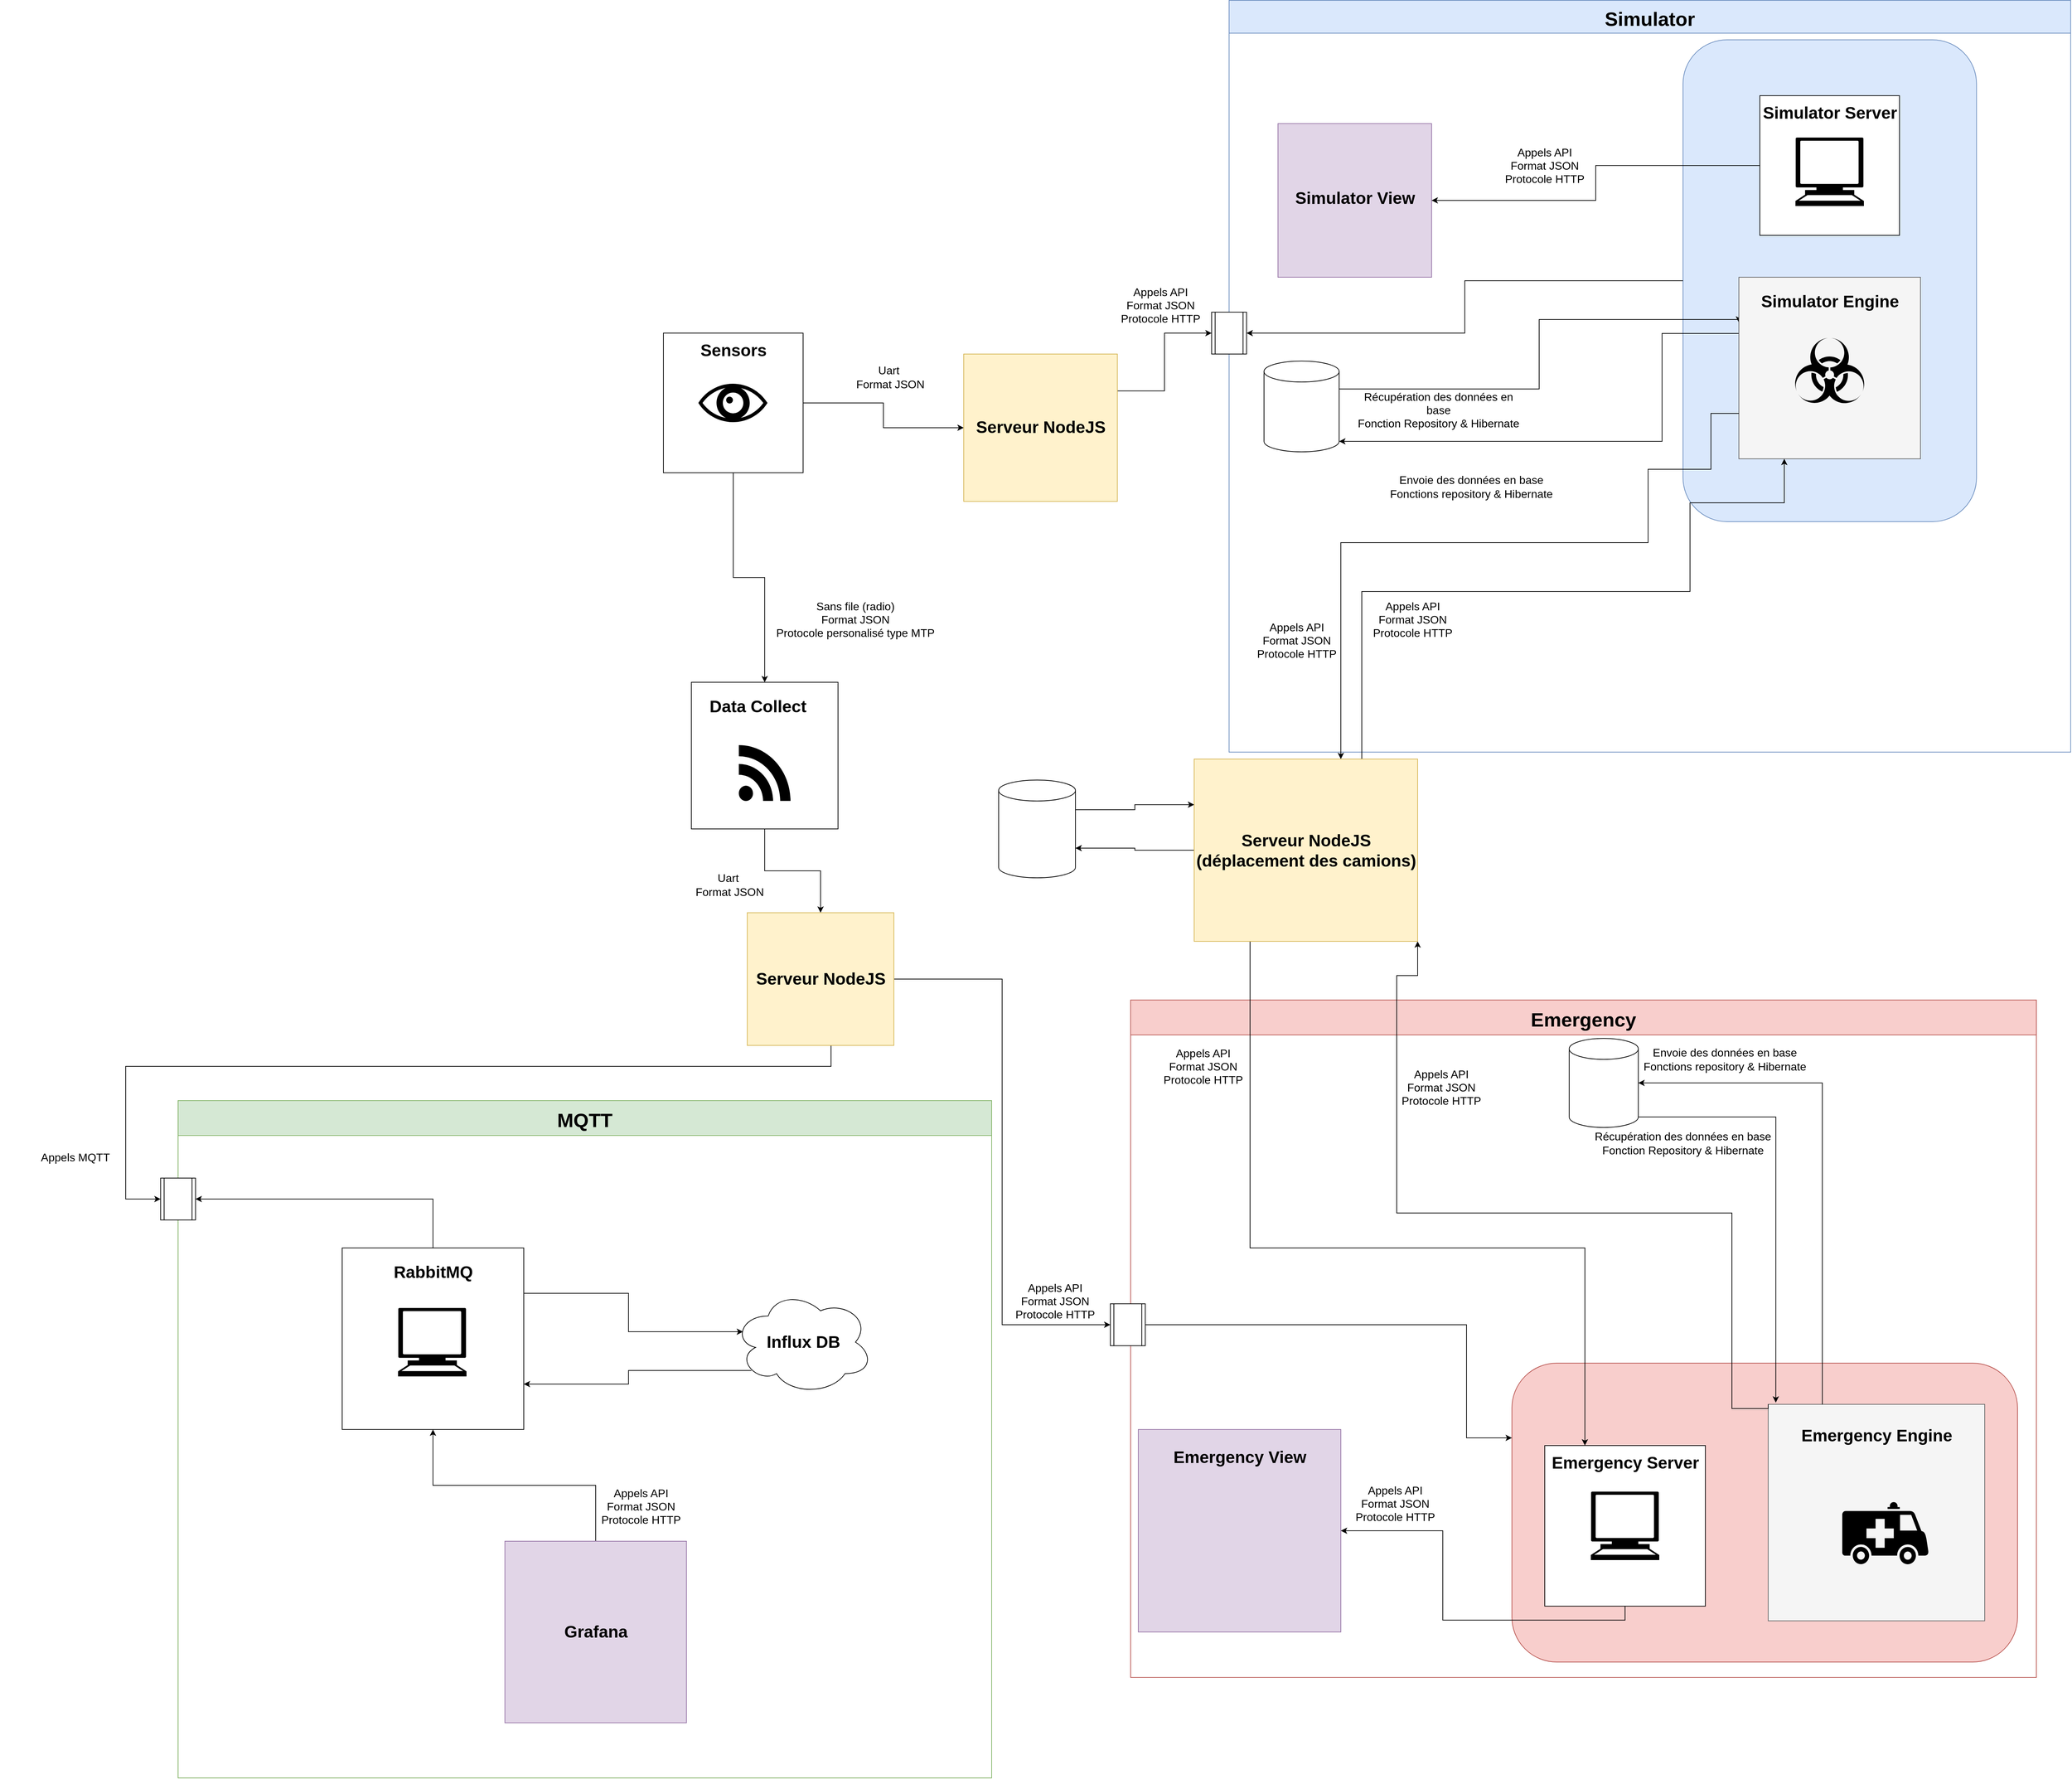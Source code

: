 <mxfile version="14.0.4" type="github">
  <diagram id="p3vPmYisS7ZTwc7BDrno" name="Page-1">
    <mxGraphModel dx="5091" dy="3041" grid="1" gridSize="10" guides="1" tooltips="1" connect="1" arrows="1" fold="1" page="1" pageScale="1" pageWidth="827" pageHeight="1169" math="0" shadow="0" extFonts="Permanent Marker^https://fonts.googleapis.com/css?family=Permanent+Marker">
      <root>
        <mxCell id="0" />
        <mxCell id="1" parent="0" />
        <mxCell id="Op86OD81ZePwcXdHFRyQ-135" value="Emergency" style="swimlane;labelBackgroundColor=none;fillColor=#f8cecc;fontSize=28;strokeColor=#b85450;shadow=0;rounded=0;startSize=50;" parent="1" vertex="1">
          <mxGeometry x="199" y="1165" width="1297" height="970" as="geometry" />
        </mxCell>
        <mxCell id="ubGJzU_Vq-xTvHRX4WS8-17" value="" style="rounded=1;whiteSpace=wrap;html=1;fillColor=#f8cecc;strokeColor=#b85450;" parent="Op86OD81ZePwcXdHFRyQ-135" vertex="1">
          <mxGeometry x="546" y="520" width="724" height="428" as="geometry" />
        </mxCell>
        <mxCell id="Op86OD81ZePwcXdHFRyQ-130" value="Appels API&lt;br style=&quot;font-size: 16px;&quot;&gt;Format JSON&lt;br style=&quot;font-size: 16px;&quot;&gt;Protocole HTTP" style="text;html=1;strokeColor=none;fillColor=none;align=center;verticalAlign=middle;whiteSpace=wrap;rounded=0;fontSize=16;" parent="Op86OD81ZePwcXdHFRyQ-135" vertex="1">
          <mxGeometry x="271" y="711" width="216" height="20" as="geometry" />
        </mxCell>
        <mxCell id="Op86OD81ZePwcXdHFRyQ-114" value="Envoie des données en base&lt;br style=&quot;font-size: 16px;&quot;&gt;Fonctions repository &amp;amp; Hibernate" style="text;html=1;strokeColor=none;fillColor=none;align=center;verticalAlign=middle;whiteSpace=wrap;rounded=0;fontSize=16;" parent="Op86OD81ZePwcXdHFRyQ-135" vertex="1">
          <mxGeometry x="731" y="75" width="240" height="20" as="geometry" />
        </mxCell>
        <mxCell id="ubGJzU_Vq-xTvHRX4WS8-21" style="edgeStyle=orthogonalEdgeStyle;rounded=0;orthogonalLoop=1;jettySize=auto;html=1;exitX=1;exitY=0.5;exitDx=0;exitDy=0;entryX=0;entryY=0.25;entryDx=0;entryDy=0;" parent="Op86OD81ZePwcXdHFRyQ-135" source="Op86OD81ZePwcXdHFRyQ-78" target="ubGJzU_Vq-xTvHRX4WS8-17" edge="1">
          <mxGeometry relative="1" as="geometry">
            <Array as="points">
              <mxPoint x="481" y="465" />
              <mxPoint x="481" y="627" />
            </Array>
          </mxGeometry>
        </mxCell>
        <mxCell id="Op86OD81ZePwcXdHFRyQ-78" value="" style="shape=process;whiteSpace=wrap;html=1;backgroundOutline=1;rotation=0;" parent="Op86OD81ZePwcXdHFRyQ-135" vertex="1">
          <mxGeometry x="-29" y="435" width="50" height="60" as="geometry" />
        </mxCell>
        <mxCell id="Op86OD81ZePwcXdHFRyQ-7" value="" style="shape=cylinder3;whiteSpace=wrap;html=1;boundedLbl=1;backgroundOutline=1;size=15;" parent="Op86OD81ZePwcXdHFRyQ-135" vertex="1">
          <mxGeometry x="628" y="55" width="99" height="127.5" as="geometry" />
        </mxCell>
        <mxCell id="Op86OD81ZePwcXdHFRyQ-113" value="Récupération des données en base&lt;br style=&quot;font-size: 16px;&quot;&gt;Fonction Repository &amp;amp; Hibernate" style="text;html=1;strokeColor=none;fillColor=none;align=center;verticalAlign=middle;whiteSpace=wrap;rounded=0;fontSize=16;" parent="Op86OD81ZePwcXdHFRyQ-135" vertex="1">
          <mxGeometry x="661" y="195" width="260" height="20" as="geometry" />
        </mxCell>
        <mxCell id="8Nmhy1LpH2X3-tH0n8y3-13" value="Appels API&lt;br style=&quot;font-size: 16px&quot;&gt;Format JSON&lt;br&gt;Protocole HTTP" style="text;html=1;strokeColor=none;fillColor=none;align=center;verticalAlign=middle;whiteSpace=wrap;rounded=0;fontSize=16;" parent="Op86OD81ZePwcXdHFRyQ-135" vertex="1">
          <mxGeometry x="362" y="115" width="166" height="20" as="geometry" />
        </mxCell>
        <mxCell id="ubGJzU_Vq-xTvHRX4WS8-8" value="Appels API&lt;br style=&quot;font-size: 16px&quot;&gt;Format JSON&lt;br&gt;Protocole HTTP" style="text;html=1;strokeColor=none;fillColor=none;align=center;verticalAlign=middle;whiteSpace=wrap;rounded=0;fontSize=16;" parent="Op86OD81ZePwcXdHFRyQ-135" vertex="1">
          <mxGeometry x="21" y="85" width="166" height="20" as="geometry" />
        </mxCell>
        <mxCell id="Op86OD81ZePwcXdHFRyQ-11" value="" style="whiteSpace=wrap;html=1;aspect=fixed;fillColor=#e1d5e7;strokeColor=#9673a6;" parent="Op86OD81ZePwcXdHFRyQ-135" vertex="1">
          <mxGeometry x="11" y="615" width="290" height="290" as="geometry" />
        </mxCell>
        <mxCell id="Op86OD81ZePwcXdHFRyQ-52" value="Emergency View" style="text;strokeColor=none;fillColor=none;html=1;fontSize=24;fontStyle=1;verticalAlign=middle;align=center;" parent="Op86OD81ZePwcXdHFRyQ-135" vertex="1">
          <mxGeometry x="106" y="630" width="100" height="50" as="geometry" />
        </mxCell>
        <mxCell id="Op86OD81ZePwcXdHFRyQ-59" style="edgeStyle=orthogonalEdgeStyle;rounded=0;orthogonalLoop=1;jettySize=auto;html=1;exitX=0.5;exitY=1;exitDx=0;exitDy=0;" parent="Op86OD81ZePwcXdHFRyQ-135" source="Op86OD81ZePwcXdHFRyQ-9" target="Op86OD81ZePwcXdHFRyQ-11" edge="1">
          <mxGeometry relative="1" as="geometry" />
        </mxCell>
        <mxCell id="Op86OD81ZePwcXdHFRyQ-72" style="edgeStyle=orthogonalEdgeStyle;rounded=0;orthogonalLoop=1;jettySize=auto;html=1;exitX=1;exitY=1;exitDx=0;exitDy=-15;exitPerimeter=0;entryX=0.035;entryY=-0.008;entryDx=0;entryDy=0;entryPerimeter=0;" parent="Op86OD81ZePwcXdHFRyQ-135" source="Op86OD81ZePwcXdHFRyQ-7" target="Op86OD81ZePwcXdHFRyQ-8" edge="1">
          <mxGeometry relative="1" as="geometry">
            <Array as="points">
              <mxPoint x="924" y="168" />
            </Array>
          </mxGeometry>
        </mxCell>
        <mxCell id="ubGJzU_Vq-xTvHRX4WS8-20" value="" style="group" parent="Op86OD81ZePwcXdHFRyQ-135" vertex="1" connectable="0">
          <mxGeometry x="593" y="579" width="630" height="310" as="geometry" />
        </mxCell>
        <mxCell id="Op86OD81ZePwcXdHFRyQ-8" value="" style="whiteSpace=wrap;html=1;aspect=fixed;fillColor=#f5f5f5;strokeColor=#666666;fontColor=#333333;" parent="ubGJzU_Vq-xTvHRX4WS8-20" vertex="1">
          <mxGeometry x="320" width="310" height="310" as="geometry" />
        </mxCell>
        <mxCell id="Op86OD81ZePwcXdHFRyQ-9" value="" style="whiteSpace=wrap;html=1;aspect=fixed;" parent="ubGJzU_Vq-xTvHRX4WS8-20" vertex="1">
          <mxGeometry y="59" width="230" height="230" as="geometry" />
        </mxCell>
        <mxCell id="Op86OD81ZePwcXdHFRyQ-29" value="" style="shape=mxgraph.signs.tech.computer;html=1;pointerEvents=1;fillColor=#000000;strokeColor=none;verticalLabelPosition=bottom;verticalAlign=top;align=center;" parent="ubGJzU_Vq-xTvHRX4WS8-20" vertex="1">
          <mxGeometry x="66" y="125" width="98" height="98" as="geometry" />
        </mxCell>
        <mxCell id="Op86OD81ZePwcXdHFRyQ-21" value="Emergency Server" style="text;strokeColor=none;fillColor=none;html=1;fontSize=24;fontStyle=1;verticalAlign=middle;align=center;" parent="ubGJzU_Vq-xTvHRX4WS8-20" vertex="1">
          <mxGeometry x="65" y="59" width="100" height="50" as="geometry" />
        </mxCell>
        <mxCell id="Op86OD81ZePwcXdHFRyQ-28" value="" style="shape=mxgraph.signs.transportation.ambulance;html=1;pointerEvents=1;fillColor=#000000;strokeColor=none;verticalLabelPosition=bottom;verticalAlign=top;align=center;" parent="ubGJzU_Vq-xTvHRX4WS8-20" vertex="1">
          <mxGeometry x="426" y="140" width="124" height="89" as="geometry" />
        </mxCell>
        <mxCell id="Op86OD81ZePwcXdHFRyQ-23" value="Emergency Engine" style="text;strokeColor=none;fillColor=none;html=1;fontSize=24;fontStyle=1;verticalAlign=middle;align=center;" parent="ubGJzU_Vq-xTvHRX4WS8-20" vertex="1">
          <mxGeometry x="425" y="20" width="100" height="50" as="geometry" />
        </mxCell>
        <mxCell id="Op86OD81ZePwcXdHFRyQ-57" style="edgeStyle=orthogonalEdgeStyle;rounded=0;orthogonalLoop=1;jettySize=auto;html=1;exitX=0.25;exitY=0;exitDx=0;exitDy=0;entryX=1;entryY=0.5;entryDx=0;entryDy=0;entryPerimeter=0;" parent="Op86OD81ZePwcXdHFRyQ-135" source="Op86OD81ZePwcXdHFRyQ-8" target="Op86OD81ZePwcXdHFRyQ-7" edge="1">
          <mxGeometry relative="1" as="geometry" />
        </mxCell>
        <mxCell id="Op86OD81ZePwcXdHFRyQ-128" value="Simulator" style="swimlane;fontSize=28;startSize=47;labelBackgroundColor=none;strokeColor=#6c8ebf;fillColor=#dae8fc;" parent="1" vertex="1">
          <mxGeometry x="340" y="-266.5" width="1205.13" height="1076.5" as="geometry" />
        </mxCell>
        <mxCell id="ubGJzU_Vq-xTvHRX4WS8-23" value="" style="rounded=1;whiteSpace=wrap;html=1;rotation=-90;fillColor=#dae8fc;strokeColor=#6c8ebf;" parent="Op86OD81ZePwcXdHFRyQ-128" vertex="1">
          <mxGeometry x="515.13" y="191.37" width="690" height="420.25" as="geometry" />
        </mxCell>
        <mxCell id="Op86OD81ZePwcXdHFRyQ-110" value="Récupération des données en base&lt;br style=&quot;font-size: 16px;&quot;&gt;Fonction Repository &amp;amp; Hibernate" style="text;html=1;strokeColor=none;fillColor=none;align=center;verticalAlign=middle;whiteSpace=wrap;rounded=0;fontSize=16;" parent="Op86OD81ZePwcXdHFRyQ-128" vertex="1">
          <mxGeometry x="180" y="576.5" width="240" height="20" as="geometry" />
        </mxCell>
        <mxCell id="Op86OD81ZePwcXdHFRyQ-5" value="" style="shape=cylinder3;whiteSpace=wrap;html=1;boundedLbl=1;backgroundOutline=1;size=15;" parent="Op86OD81ZePwcXdHFRyQ-128" vertex="1">
          <mxGeometry x="50" y="516.5" width="107.59" height="130" as="geometry" />
        </mxCell>
        <mxCell id="Op86OD81ZePwcXdHFRyQ-126" value="Appels API&lt;br style=&quot;font-size: 16px&quot;&gt;Format JSON&lt;br&gt;Protocole HTTP" style="text;html=1;strokeColor=none;fillColor=none;align=center;verticalAlign=middle;whiteSpace=wrap;rounded=0;fontSize=16;" parent="Op86OD81ZePwcXdHFRyQ-128" vertex="1">
          <mxGeometry x="370" y="226.5" width="164" height="20" as="geometry" />
        </mxCell>
        <mxCell id="Op86OD81ZePwcXdHFRyQ-111" value="Envoie des données en base&lt;br style=&quot;font-size: 16px;&quot;&gt;Fonctions repository &amp;amp; Hibernate" style="text;html=1;strokeColor=none;fillColor=none;align=center;verticalAlign=middle;whiteSpace=wrap;rounded=0;fontSize=16;" parent="Op86OD81ZePwcXdHFRyQ-128" vertex="1">
          <mxGeometry x="220" y="686.5" width="254" height="20" as="geometry" />
        </mxCell>
        <mxCell id="8Nmhy1LpH2X3-tH0n8y3-11" value="Appels API&lt;br style=&quot;font-size: 16px&quot;&gt;Format JSON&lt;br&gt;Protocole HTTP" style="text;html=1;strokeColor=none;fillColor=none;align=center;verticalAlign=middle;whiteSpace=wrap;rounded=0;fontSize=16;" parent="Op86OD81ZePwcXdHFRyQ-128" vertex="1">
          <mxGeometry x="14" y="906.5" width="166" height="20" as="geometry" />
        </mxCell>
        <mxCell id="ubGJzU_Vq-xTvHRX4WS8-5" value="Appels API&lt;br style=&quot;font-size: 16px&quot;&gt;Format JSON&lt;br&gt;Protocole HTTP" style="text;html=1;strokeColor=none;fillColor=none;align=center;verticalAlign=middle;whiteSpace=wrap;rounded=0;fontSize=16;" parent="Op86OD81ZePwcXdHFRyQ-128" vertex="1">
          <mxGeometry x="180" y="876.5" width="166" height="20" as="geometry" />
        </mxCell>
        <mxCell id="Op86OD81ZePwcXdHFRyQ-71" style="edgeStyle=orthogonalEdgeStyle;rounded=0;orthogonalLoop=1;jettySize=auto;html=1;exitX=1;exitY=0;exitDx=0;exitDy=40;exitPerimeter=0;entryX=0;entryY=0.25;entryDx=0;entryDy=0;" parent="Op86OD81ZePwcXdHFRyQ-128" source="Op86OD81ZePwcXdHFRyQ-5" target="ubGJzU_Vq-xTvHRX4WS8-28" edge="1">
          <mxGeometry relative="1" as="geometry">
            <Array as="points">
              <mxPoint x="444" y="557" />
              <mxPoint x="444" y="457" />
              <mxPoint x="730" y="457" />
            </Array>
          </mxGeometry>
        </mxCell>
        <mxCell id="Op86OD81ZePwcXdHFRyQ-63" style="edgeStyle=orthogonalEdgeStyle;rounded=0;orthogonalLoop=1;jettySize=auto;html=1;exitX=0;exitY=0.25;exitDx=0;exitDy=0;entryX=1;entryY=1;entryDx=0;entryDy=-15;entryPerimeter=0;" parent="Op86OD81ZePwcXdHFRyQ-128" source="Op86OD81ZePwcXdHFRyQ-6" target="Op86OD81ZePwcXdHFRyQ-5" edge="1">
          <mxGeometry relative="1" as="geometry">
            <Array as="points">
              <mxPoint x="730" y="477" />
              <mxPoint x="620" y="477" />
              <mxPoint x="620" y="632" />
            </Array>
          </mxGeometry>
        </mxCell>
        <mxCell id="ubGJzU_Vq-xTvHRX4WS8-22" value="" style="group" parent="Op86OD81ZePwcXdHFRyQ-128" vertex="1" connectable="0">
          <mxGeometry x="730" y="396.5" width="260" height="260" as="geometry" />
        </mxCell>
        <mxCell id="Op86OD81ZePwcXdHFRyQ-6" value="" style="whiteSpace=wrap;html=1;aspect=fixed;fillColor=#f5f5f5;strokeColor=#666666;fontColor=#333333;" parent="ubGJzU_Vq-xTvHRX4WS8-22" vertex="1">
          <mxGeometry width="260" height="260" as="geometry" />
        </mxCell>
        <mxCell id="Op86OD81ZePwcXdHFRyQ-32" value="" style="shape=mxgraph.signs.safety.biohazard;html=1;pointerEvents=1;fillColor=#000000;strokeColor=none;verticalLabelPosition=bottom;verticalAlign=top;align=center;" parent="ubGJzU_Vq-xTvHRX4WS8-22" vertex="1">
          <mxGeometry x="77" y="87" width="106" height="97" as="geometry" />
        </mxCell>
        <mxCell id="Op86OD81ZePwcXdHFRyQ-22" value="Simulator Engine" style="text;strokeColor=none;fillColor=none;html=1;fontSize=24;fontStyle=1;verticalAlign=middle;align=center;" parent="ubGJzU_Vq-xTvHRX4WS8-22" vertex="1">
          <mxGeometry x="80" y="10" width="100" height="50" as="geometry" />
        </mxCell>
        <mxCell id="ubGJzU_Vq-xTvHRX4WS8-24" value="" style="whiteSpace=wrap;html=1;aspect=fixed;" parent="ubGJzU_Vq-xTvHRX4WS8-22" vertex="1">
          <mxGeometry x="30" y="-260" width="200" height="200" as="geometry" />
        </mxCell>
        <mxCell id="ubGJzU_Vq-xTvHRX4WS8-25" value="" style="shape=mxgraph.signs.tech.computer;html=1;pointerEvents=1;fillColor=#000000;strokeColor=none;verticalLabelPosition=bottom;verticalAlign=top;align=center;" parent="ubGJzU_Vq-xTvHRX4WS8-22" vertex="1">
          <mxGeometry x="81" y="-200" width="98" height="98" as="geometry" />
        </mxCell>
        <mxCell id="ubGJzU_Vq-xTvHRX4WS8-26" value="Simulator Server" style="text;strokeColor=none;fillColor=none;html=1;fontSize=24;fontStyle=1;verticalAlign=middle;align=center;" parent="ubGJzU_Vq-xTvHRX4WS8-22" vertex="1">
          <mxGeometry x="80" y="-260" width="100" height="50" as="geometry" />
        </mxCell>
        <mxCell id="ubGJzU_Vq-xTvHRX4WS8-27" value="" style="group" parent="ubGJzU_Vq-xTvHRX4WS8-22" vertex="1" connectable="0">
          <mxGeometry width="260" height="260" as="geometry" />
        </mxCell>
        <mxCell id="ubGJzU_Vq-xTvHRX4WS8-31" value="" style="group" parent="ubGJzU_Vq-xTvHRX4WS8-27" vertex="1" connectable="0">
          <mxGeometry width="260" height="260" as="geometry" />
        </mxCell>
        <mxCell id="ubGJzU_Vq-xTvHRX4WS8-28" value="" style="whiteSpace=wrap;html=1;aspect=fixed;fillColor=#f5f5f5;strokeColor=#666666;fontColor=#333333;" parent="ubGJzU_Vq-xTvHRX4WS8-31" vertex="1">
          <mxGeometry width="260" height="260" as="geometry" />
        </mxCell>
        <mxCell id="ubGJzU_Vq-xTvHRX4WS8-29" value="" style="shape=mxgraph.signs.safety.biohazard;html=1;pointerEvents=1;fillColor=#000000;strokeColor=none;verticalLabelPosition=bottom;verticalAlign=top;align=center;" parent="ubGJzU_Vq-xTvHRX4WS8-31" vertex="1">
          <mxGeometry x="77" y="87" width="106" height="97" as="geometry" />
        </mxCell>
        <mxCell id="ubGJzU_Vq-xTvHRX4WS8-30" value="Simulator Engine" style="text;strokeColor=none;fillColor=none;html=1;fontSize=24;fontStyle=1;verticalAlign=middle;align=center;" parent="ubGJzU_Vq-xTvHRX4WS8-31" vertex="1">
          <mxGeometry x="80" y="10" width="100" height="50" as="geometry" />
        </mxCell>
        <mxCell id="Op86OD81ZePwcXdHFRyQ-3" value="" style="whiteSpace=wrap;html=1;aspect=fixed;" parent="Op86OD81ZePwcXdHFRyQ-128" vertex="1">
          <mxGeometry x="760" y="136.5" width="200" height="200" as="geometry" />
        </mxCell>
        <mxCell id="Op86OD81ZePwcXdHFRyQ-31" value="" style="shape=mxgraph.signs.tech.computer;html=1;pointerEvents=1;fillColor=#000000;strokeColor=none;verticalLabelPosition=bottom;verticalAlign=top;align=center;" parent="Op86OD81ZePwcXdHFRyQ-128" vertex="1">
          <mxGeometry x="811" y="196.5" width="98" height="98" as="geometry" />
        </mxCell>
        <mxCell id="Op86OD81ZePwcXdHFRyQ-20" value="Simulator Server" style="text;strokeColor=none;fillColor=none;html=1;fontSize=24;fontStyle=1;verticalAlign=middle;align=center;" parent="Op86OD81ZePwcXdHFRyQ-128" vertex="1">
          <mxGeometry x="810" y="136.5" width="100" height="50" as="geometry" />
        </mxCell>
        <mxCell id="Op86OD81ZePwcXdHFRyQ-34" style="edgeStyle=orthogonalEdgeStyle;rounded=0;orthogonalLoop=1;jettySize=auto;html=1;exitX=0.5;exitY=1;exitDx=0;exitDy=0;" parent="1" source="Op86OD81ZePwcXdHFRyQ-1" target="Op86OD81ZePwcXdHFRyQ-2" edge="1">
          <mxGeometry relative="1" as="geometry" />
        </mxCell>
        <mxCell id="Op86OD81ZePwcXdHFRyQ-65" style="edgeStyle=orthogonalEdgeStyle;rounded=0;orthogonalLoop=1;jettySize=auto;html=1;exitX=1;exitY=0.5;exitDx=0;exitDy=0;entryX=0;entryY=0.5;entryDx=0;entryDy=0;" parent="1" source="Op86OD81ZePwcXdHFRyQ-1" target="Op86OD81ZePwcXdHFRyQ-95" edge="1">
          <mxGeometry relative="1" as="geometry">
            <mxPoint x="270" y="215" as="targetPoint" />
          </mxGeometry>
        </mxCell>
        <mxCell id="Op86OD81ZePwcXdHFRyQ-1" value="" style="whiteSpace=wrap;html=1;aspect=fixed;" parent="1" vertex="1">
          <mxGeometry x="-470" y="210" width="200" height="200" as="geometry" />
        </mxCell>
        <mxCell id="Op86OD81ZePwcXdHFRyQ-53" style="edgeStyle=orthogonalEdgeStyle;rounded=0;orthogonalLoop=1;jettySize=auto;html=1;exitX=1;exitY=0.5;exitDx=0;exitDy=0;entryX=0;entryY=0.5;entryDx=0;entryDy=0;" parent="1" source="Op86OD81ZePwcXdHFRyQ-91" target="Op86OD81ZePwcXdHFRyQ-78" edge="1">
          <mxGeometry relative="1" as="geometry" />
        </mxCell>
        <mxCell id="Op86OD81ZePwcXdHFRyQ-60" style="edgeStyle=orthogonalEdgeStyle;rounded=0;orthogonalLoop=1;jettySize=auto;html=1;exitX=0.5;exitY=1;exitDx=0;exitDy=0;entryX=0.5;entryY=0;entryDx=0;entryDy=0;" parent="1" source="Op86OD81ZePwcXdHFRyQ-2" target="Op86OD81ZePwcXdHFRyQ-91" edge="1">
          <mxGeometry relative="1" as="geometry">
            <mxPoint x="-350" y="1260" as="targetPoint" />
          </mxGeometry>
        </mxCell>
        <mxCell id="Op86OD81ZePwcXdHFRyQ-2" value="" style="whiteSpace=wrap;html=1;aspect=fixed;" parent="1" vertex="1">
          <mxGeometry x="-430" y="710" width="210" height="210" as="geometry" />
        </mxCell>
        <mxCell id="Op86OD81ZePwcXdHFRyQ-4" value="" style="whiteSpace=wrap;html=1;aspect=fixed;fillColor=#e1d5e7;strokeColor=#9673a6;" parent="1" vertex="1">
          <mxGeometry x="410" y="-90" width="220" height="220" as="geometry" />
        </mxCell>
        <mxCell id="Op86OD81ZePwcXdHFRyQ-81" style="edgeStyle=orthogonalEdgeStyle;rounded=0;orthogonalLoop=1;jettySize=auto;html=1;exitX=0.5;exitY=0;exitDx=0;exitDy=0;entryX=0;entryY=0.5;entryDx=0;entryDy=0;" parent="1" source="Op86OD81ZePwcXdHFRyQ-13" target="Op86OD81ZePwcXdHFRyQ-137" edge="1">
          <mxGeometry relative="1" as="geometry" />
        </mxCell>
        <mxCell id="Op86OD81ZePwcXdHFRyQ-83" style="edgeStyle=orthogonalEdgeStyle;rounded=0;orthogonalLoop=1;jettySize=auto;html=1;exitX=1;exitY=0.25;exitDx=0;exitDy=0;entryX=0.07;entryY=0.4;entryDx=0;entryDy=0;entryPerimeter=0;" parent="1" source="Op86OD81ZePwcXdHFRyQ-13" target="Op86OD81ZePwcXdHFRyQ-14" edge="1">
          <mxGeometry relative="1" as="geometry" />
        </mxCell>
        <mxCell id="Op86OD81ZePwcXdHFRyQ-13" value="" style="whiteSpace=wrap;html=1;aspect=fixed;" parent="1" vertex="1">
          <mxGeometry x="-930" y="1520" width="260" height="260" as="geometry" />
        </mxCell>
        <mxCell id="Op86OD81ZePwcXdHFRyQ-120" style="edgeStyle=orthogonalEdgeStyle;rounded=0;orthogonalLoop=1;jettySize=auto;html=1;exitX=0.13;exitY=0.77;exitDx=0;exitDy=0;exitPerimeter=0;entryX=1;entryY=0.75;entryDx=0;entryDy=0;" parent="1" source="Op86OD81ZePwcXdHFRyQ-14" target="Op86OD81ZePwcXdHFRyQ-13" edge="1">
          <mxGeometry relative="1" as="geometry" />
        </mxCell>
        <mxCell id="Op86OD81ZePwcXdHFRyQ-14" value="" style="ellipse;shape=cloud;whiteSpace=wrap;html=1;" parent="1" vertex="1">
          <mxGeometry x="-370" y="1580" width="200" height="150" as="geometry" />
        </mxCell>
        <mxCell id="Op86OD81ZePwcXdHFRyQ-17" value="Sensors" style="text;strokeColor=none;fillColor=none;html=1;fontSize=24;fontStyle=1;verticalAlign=middle;align=center;" parent="1" vertex="1">
          <mxGeometry x="-420" y="210" width="100" height="50" as="geometry" />
        </mxCell>
        <mxCell id="Op86OD81ZePwcXdHFRyQ-18" value="Data Collect" style="text;strokeColor=none;fillColor=none;html=1;fontSize=24;fontStyle=1;verticalAlign=middle;align=center;" parent="1" vertex="1">
          <mxGeometry x="-385" y="720" width="100" height="50" as="geometry" />
        </mxCell>
        <mxCell id="Op86OD81ZePwcXdHFRyQ-19" value="Simulator View" style="text;strokeColor=none;fillColor=none;html=1;fontSize=24;fontStyle=1;verticalAlign=middle;align=center;" parent="1" vertex="1">
          <mxGeometry x="470" y="-8.5" width="100" height="50" as="geometry" />
        </mxCell>
        <mxCell id="Op86OD81ZePwcXdHFRyQ-30" value="" style="shape=mxgraph.signs.healthcare.eye;html=1;pointerEvents=1;fillColor=#000000;strokeColor=none;verticalLabelPosition=bottom;verticalAlign=top;align=center;" parent="1" vertex="1">
          <mxGeometry x="-420" y="282.5" width="99" height="55" as="geometry" />
        </mxCell>
        <mxCell id="Op86OD81ZePwcXdHFRyQ-33" value="" style="shape=mxgraph.signs.tech.rss;html=1;pointerEvents=1;fillColor=#000000;strokeColor=none;verticalLabelPosition=bottom;verticalAlign=top;align=center;" parent="1" vertex="1">
          <mxGeometry x="-362" y="800" width="74" height="80" as="geometry" />
        </mxCell>
        <mxCell id="ubGJzU_Vq-xTvHRX4WS8-3" style="edgeStyle=orthogonalEdgeStyle;rounded=0;orthogonalLoop=1;jettySize=auto;html=1;exitX=0;exitY=0;exitDx=0;exitDy=0;entryX=1;entryY=1;entryDx=0;entryDy=0;" parent="1" source="Op86OD81ZePwcXdHFRyQ-8" target="8Nmhy1LpH2X3-tH0n8y3-7" edge="1">
          <mxGeometry relative="1" as="geometry">
            <Array as="points">
              <mxPoint x="1112" y="1750" />
              <mxPoint x="1060" y="1750" />
              <mxPoint x="1060" y="1470" />
              <mxPoint x="580" y="1470" />
              <mxPoint x="580" y="1130" />
              <mxPoint x="610" y="1130" />
            </Array>
          </mxGeometry>
        </mxCell>
        <mxCell id="Op86OD81ZePwcXdHFRyQ-68" style="edgeStyle=orthogonalEdgeStyle;rounded=0;orthogonalLoop=1;jettySize=auto;html=1;exitX=0;exitY=0.5;exitDx=0;exitDy=0;" parent="1" source="Op86OD81ZePwcXdHFRyQ-3" target="Op86OD81ZePwcXdHFRyQ-4" edge="1">
          <mxGeometry relative="1" as="geometry" />
        </mxCell>
        <mxCell id="Op86OD81ZePwcXdHFRyQ-64" style="edgeStyle=orthogonalEdgeStyle;rounded=0;orthogonalLoop=1;jettySize=auto;html=1;exitX=0;exitY=0;exitDx=0;exitDy=0;" parent="1" source="Op86OD81ZePwcXdHFRyQ-76" edge="1">
          <mxGeometry relative="1" as="geometry">
            <mxPoint x="340" y="210" as="targetPoint" />
            <Array as="points" />
          </mxGeometry>
        </mxCell>
        <mxCell id="8Nmhy1LpH2X3-tH0n8y3-10" style="edgeStyle=orthogonalEdgeStyle;rounded=0;orthogonalLoop=1;jettySize=auto;html=1;exitX=0;exitY=0.75;exitDx=0;exitDy=0;" parent="1" source="Op86OD81ZePwcXdHFRyQ-6" target="8Nmhy1LpH2X3-tH0n8y3-7" edge="1">
          <mxGeometry relative="1" as="geometry">
            <Array as="points">
              <mxPoint x="1030" y="325" />
              <mxPoint x="1030" y="405" />
              <mxPoint x="940" y="405" />
              <mxPoint x="940" y="510" />
              <mxPoint x="500" y="510" />
            </Array>
          </mxGeometry>
        </mxCell>
        <mxCell id="Op86OD81ZePwcXdHFRyQ-76" value="" style="shape=process;whiteSpace=wrap;html=1;backgroundOutline=1;rotation=0;" parent="1" vertex="1">
          <mxGeometry x="315" y="180" width="50" height="60" as="geometry" />
        </mxCell>
        <mxCell id="Op86OD81ZePwcXdHFRyQ-84" style="edgeStyle=orthogonalEdgeStyle;rounded=0;orthogonalLoop=1;jettySize=auto;html=1;exitX=0.5;exitY=0;exitDx=0;exitDy=0;entryX=0.5;entryY=1;entryDx=0;entryDy=0;" parent="1" source="Op86OD81ZePwcXdHFRyQ-80" target="Op86OD81ZePwcXdHFRyQ-13" edge="1">
          <mxGeometry relative="1" as="geometry" />
        </mxCell>
        <mxCell id="Op86OD81ZePwcXdHFRyQ-80" value="" style="whiteSpace=wrap;html=1;aspect=fixed;fillColor=#e1d5e7;strokeColor=#9673a6;" parent="1" vertex="1">
          <mxGeometry x="-697" y="1940" width="260" height="260" as="geometry" />
        </mxCell>
        <mxCell id="Op86OD81ZePwcXdHFRyQ-85" value="RabbitMQ" style="text;strokeColor=none;fillColor=none;html=1;fontSize=24;fontStyle=1;verticalAlign=middle;align=center;" parent="1" vertex="1">
          <mxGeometry x="-850.0" y="1530" width="100" height="50" as="geometry" />
        </mxCell>
        <mxCell id="Op86OD81ZePwcXdHFRyQ-86" value="Grafana" style="text;strokeColor=none;fillColor=none;html=1;fontSize=24;fontStyle=1;verticalAlign=middle;align=center;" parent="1" vertex="1">
          <mxGeometry x="-617.0" y="2045" width="100" height="50" as="geometry" />
        </mxCell>
        <mxCell id="Op86OD81ZePwcXdHFRyQ-87" value="Influx DB" style="text;strokeColor=none;fillColor=none;html=1;fontSize=24;fontStyle=1;verticalAlign=middle;align=center;" parent="1" vertex="1">
          <mxGeometry x="-320.0" y="1630" width="100" height="50" as="geometry" />
        </mxCell>
        <mxCell id="Op86OD81ZePwcXdHFRyQ-89" value="" style="shape=mxgraph.signs.tech.computer;html=1;pointerEvents=1;fillColor=#000000;strokeColor=none;verticalLabelPosition=bottom;verticalAlign=top;align=center;" parent="1" vertex="1">
          <mxGeometry x="-850" y="1606" width="98" height="98" as="geometry" />
        </mxCell>
        <mxCell id="Op86OD81ZePwcXdHFRyQ-94" style="edgeStyle=orthogonalEdgeStyle;rounded=0;orthogonalLoop=1;jettySize=auto;html=1;exitX=0.5;exitY=1;exitDx=0;exitDy=0;entryX=1;entryY=0.5;entryDx=0;entryDy=0;" parent="1" source="Op86OD81ZePwcXdHFRyQ-91" target="Op86OD81ZePwcXdHFRyQ-137" edge="1">
          <mxGeometry relative="1" as="geometry">
            <mxPoint x="-1290" y="1540" as="targetPoint" />
            <Array as="points">
              <mxPoint x="-230" y="1260" />
              <mxPoint x="-1240" y="1260" />
              <mxPoint x="-1240" y="1450" />
            </Array>
          </mxGeometry>
        </mxCell>
        <mxCell id="Op86OD81ZePwcXdHFRyQ-91" value="" style="rounded=0;whiteSpace=wrap;html=1;fillColor=#fff2cc;strokeColor=#d6b656;" parent="1" vertex="1">
          <mxGeometry x="-350" y="1040" width="210" height="190" as="geometry" />
        </mxCell>
        <mxCell id="Op86OD81ZePwcXdHFRyQ-93" value="Serveur NodeJS" style="text;strokeColor=none;fillColor=none;html=1;fontSize=24;fontStyle=1;verticalAlign=middle;align=center;" parent="1" vertex="1">
          <mxGeometry x="-295" y="1110" width="100" height="50" as="geometry" />
        </mxCell>
        <mxCell id="Op86OD81ZePwcXdHFRyQ-97" style="edgeStyle=orthogonalEdgeStyle;rounded=0;orthogonalLoop=1;jettySize=auto;html=1;exitX=1;exitY=0.25;exitDx=0;exitDy=0;entryX=0;entryY=0.5;entryDx=0;entryDy=0;" parent="1" source="Op86OD81ZePwcXdHFRyQ-95" target="Op86OD81ZePwcXdHFRyQ-76" edge="1">
          <mxGeometry relative="1" as="geometry" />
        </mxCell>
        <mxCell id="Op86OD81ZePwcXdHFRyQ-95" value="" style="rounded=0;whiteSpace=wrap;html=1;fillColor=#fff2cc;strokeColor=#d6b656;" parent="1" vertex="1">
          <mxGeometry x="-40" y="240" width="220" height="211" as="geometry" />
        </mxCell>
        <mxCell id="Op86OD81ZePwcXdHFRyQ-96" value="Serveur NodeJS" style="text;strokeColor=none;fillColor=none;html=1;fontSize=24;fontStyle=1;verticalAlign=middle;align=center;" parent="1" vertex="1">
          <mxGeometry x="20" y="320" width="100" height="50" as="geometry" />
        </mxCell>
        <mxCell id="Op86OD81ZePwcXdHFRyQ-99" value="Uart&amp;nbsp;&lt;br style=&quot;font-size: 16px&quot;&gt;Format JSON" style="text;html=1;strokeColor=none;fillColor=none;align=center;verticalAlign=middle;whiteSpace=wrap;rounded=0;fontSize=16;" parent="1" vertex="1">
          <mxGeometry x="-450" y="990" width="150" height="20" as="geometry" />
        </mxCell>
        <mxCell id="Op86OD81ZePwcXdHFRyQ-100" value="&lt;font style=&quot;font-size: 16px&quot;&gt;Sans file (radio)&lt;br&gt;Format JSON&lt;br&gt;Protocole personalisé type MTP&lt;/font&gt;" style="text;html=1;strokeColor=none;fillColor=none;align=center;verticalAlign=middle;whiteSpace=wrap;rounded=0;" parent="1" vertex="1">
          <mxGeometry x="-320" y="610" width="250" height="20" as="geometry" />
        </mxCell>
        <mxCell id="Op86OD81ZePwcXdHFRyQ-108" value="Appels API&lt;br style=&quot;font-size: 16px&quot;&gt;Format JSON&lt;br&gt;Protocole HTTP" style="text;html=1;strokeColor=none;fillColor=none;align=center;verticalAlign=middle;whiteSpace=wrap;rounded=0;fontSize=16;" parent="1" vertex="1">
          <mxGeometry x="160" y="160" width="164" height="20" as="geometry" />
        </mxCell>
        <mxCell id="Op86OD81ZePwcXdHFRyQ-123" value="Uart&amp;nbsp;&lt;br style=&quot;font-size: 16px&quot;&gt;Format JSON" style="text;html=1;strokeColor=none;fillColor=none;align=center;verticalAlign=middle;whiteSpace=wrap;rounded=0;fontSize=16;" parent="1" vertex="1">
          <mxGeometry x="-220" y="262.5" width="150" height="20" as="geometry" />
        </mxCell>
        <mxCell id="Op86OD81ZePwcXdHFRyQ-131" value="Appels API&lt;br style=&quot;font-size: 16px&quot;&gt;Format JSON&lt;br&gt;Protocole HTTP" style="text;html=1;strokeColor=none;fillColor=none;align=center;verticalAlign=middle;whiteSpace=wrap;rounded=0;fontSize=16;" parent="1" vertex="1">
          <mxGeometry x="-17" y="1586" width="216" height="20" as="geometry" />
        </mxCell>
        <mxCell id="Op86OD81ZePwcXdHFRyQ-136" value="MQTT" style="swimlane;labelBackgroundColor=none;fillColor=#d5e8d4;fontSize=28;strokeColor=#82b366;shadow=0;rounded=0;startSize=50;" parent="1" vertex="1">
          <mxGeometry x="-1165" y="1309" width="1165" height="970" as="geometry" />
        </mxCell>
        <mxCell id="Op86OD81ZePwcXdHFRyQ-138" value="Appels API&lt;br style=&quot;font-size: 16px&quot;&gt;Format JSON&lt;br&gt;Protocole HTTP" style="text;html=1;strokeColor=none;fillColor=none;align=center;verticalAlign=middle;whiteSpace=wrap;rounded=0;fontSize=16;" parent="Op86OD81ZePwcXdHFRyQ-136" vertex="1">
          <mxGeometry x="555" y="571" width="216" height="20" as="geometry" />
        </mxCell>
        <mxCell id="Op86OD81ZePwcXdHFRyQ-137" value="" style="shape=process;whiteSpace=wrap;html=1;backgroundOutline=1;rotation=-180;" parent="1" vertex="1">
          <mxGeometry x="-1190" y="1420" width="50" height="60" as="geometry" />
        </mxCell>
        <mxCell id="Op86OD81ZePwcXdHFRyQ-134" value="Appels MQTT" style="text;html=1;strokeColor=none;fillColor=none;align=center;verticalAlign=middle;whiteSpace=wrap;rounded=0;fontSize=16;" parent="1" vertex="1">
          <mxGeometry x="-1420" y="1380" width="216" height="20" as="geometry" />
        </mxCell>
        <mxCell id="ubGJzU_Vq-xTvHRX4WS8-4" style="edgeStyle=orthogonalEdgeStyle;rounded=0;orthogonalLoop=1;jettySize=auto;html=1;exitX=0.75;exitY=0;exitDx=0;exitDy=0;entryX=0.25;entryY=1;entryDx=0;entryDy=0;" parent="1" source="8Nmhy1LpH2X3-tH0n8y3-7" target="ubGJzU_Vq-xTvHRX4WS8-28" edge="1">
          <mxGeometry relative="1" as="geometry">
            <Array as="points">
              <mxPoint x="530" y="580" />
              <mxPoint x="1000" y="580" />
              <mxPoint x="1000" y="453" />
              <mxPoint x="1135" y="453" />
            </Array>
          </mxGeometry>
        </mxCell>
        <mxCell id="ubGJzU_Vq-xTvHRX4WS8-9" style="edgeStyle=orthogonalEdgeStyle;rounded=0;orthogonalLoop=1;jettySize=auto;html=1;exitX=0.25;exitY=1;exitDx=0;exitDy=0;entryX=0.25;entryY=0;entryDx=0;entryDy=0;" parent="1" source="8Nmhy1LpH2X3-tH0n8y3-7" target="Op86OD81ZePwcXdHFRyQ-9" edge="1">
          <mxGeometry relative="1" as="geometry">
            <mxPoint x="860" y="1600" as="targetPoint" />
            <Array as="points">
              <mxPoint x="370" y="1520" />
              <mxPoint x="850" y="1520" />
            </Array>
          </mxGeometry>
        </mxCell>
        <mxCell id="ubGJzU_Vq-xTvHRX4WS8-35" style="edgeStyle=orthogonalEdgeStyle;rounded=0;orthogonalLoop=1;jettySize=auto;html=1;exitX=0;exitY=0.5;exitDx=0;exitDy=0;entryX=1;entryY=0;entryDx=0;entryDy=97.5;entryPerimeter=0;" parent="1" source="8Nmhy1LpH2X3-tH0n8y3-7" target="ubGJzU_Vq-xTvHRX4WS8-33" edge="1">
          <mxGeometry relative="1" as="geometry" />
        </mxCell>
        <mxCell id="8Nmhy1LpH2X3-tH0n8y3-7" value="" style="rounded=0;whiteSpace=wrap;html=1;fillColor=#fff2cc;strokeColor=#d6b656;" parent="1" vertex="1">
          <mxGeometry x="290" y="820" width="320" height="261" as="geometry" />
        </mxCell>
        <mxCell id="8Nmhy1LpH2X3-tH0n8y3-8" value="Serveur NodeJS &lt;br&gt;(déplacement des camions)" style="text;strokeColor=none;fillColor=none;html=1;fontSize=24;fontStyle=1;verticalAlign=middle;align=center;" parent="1" vertex="1">
          <mxGeometry x="400" y="925.5" width="100" height="50" as="geometry" />
        </mxCell>
        <mxCell id="ubGJzU_Vq-xTvHRX4WS8-32" style="edgeStyle=orthogonalEdgeStyle;rounded=0;orthogonalLoop=1;jettySize=auto;html=1;exitX=0.5;exitY=0;exitDx=0;exitDy=0;entryX=1;entryY=0.5;entryDx=0;entryDy=0;" parent="1" source="ubGJzU_Vq-xTvHRX4WS8-23" target="Op86OD81ZePwcXdHFRyQ-76" edge="1">
          <mxGeometry relative="1" as="geometry" />
        </mxCell>
        <mxCell id="ubGJzU_Vq-xTvHRX4WS8-34" style="edgeStyle=orthogonalEdgeStyle;rounded=0;orthogonalLoop=1;jettySize=auto;html=1;exitX=1;exitY=0;exitDx=0;exitDy=42.5;exitPerimeter=0;entryX=0;entryY=0.25;entryDx=0;entryDy=0;" parent="1" source="ubGJzU_Vq-xTvHRX4WS8-33" target="8Nmhy1LpH2X3-tH0n8y3-7" edge="1">
          <mxGeometry relative="1" as="geometry" />
        </mxCell>
        <mxCell id="ubGJzU_Vq-xTvHRX4WS8-33" value="" style="shape=cylinder3;whiteSpace=wrap;html=1;boundedLbl=1;backgroundOutline=1;size=15;" parent="1" vertex="1">
          <mxGeometry x="10" y="850" width="110" height="140" as="geometry" />
        </mxCell>
      </root>
    </mxGraphModel>
  </diagram>
</mxfile>
